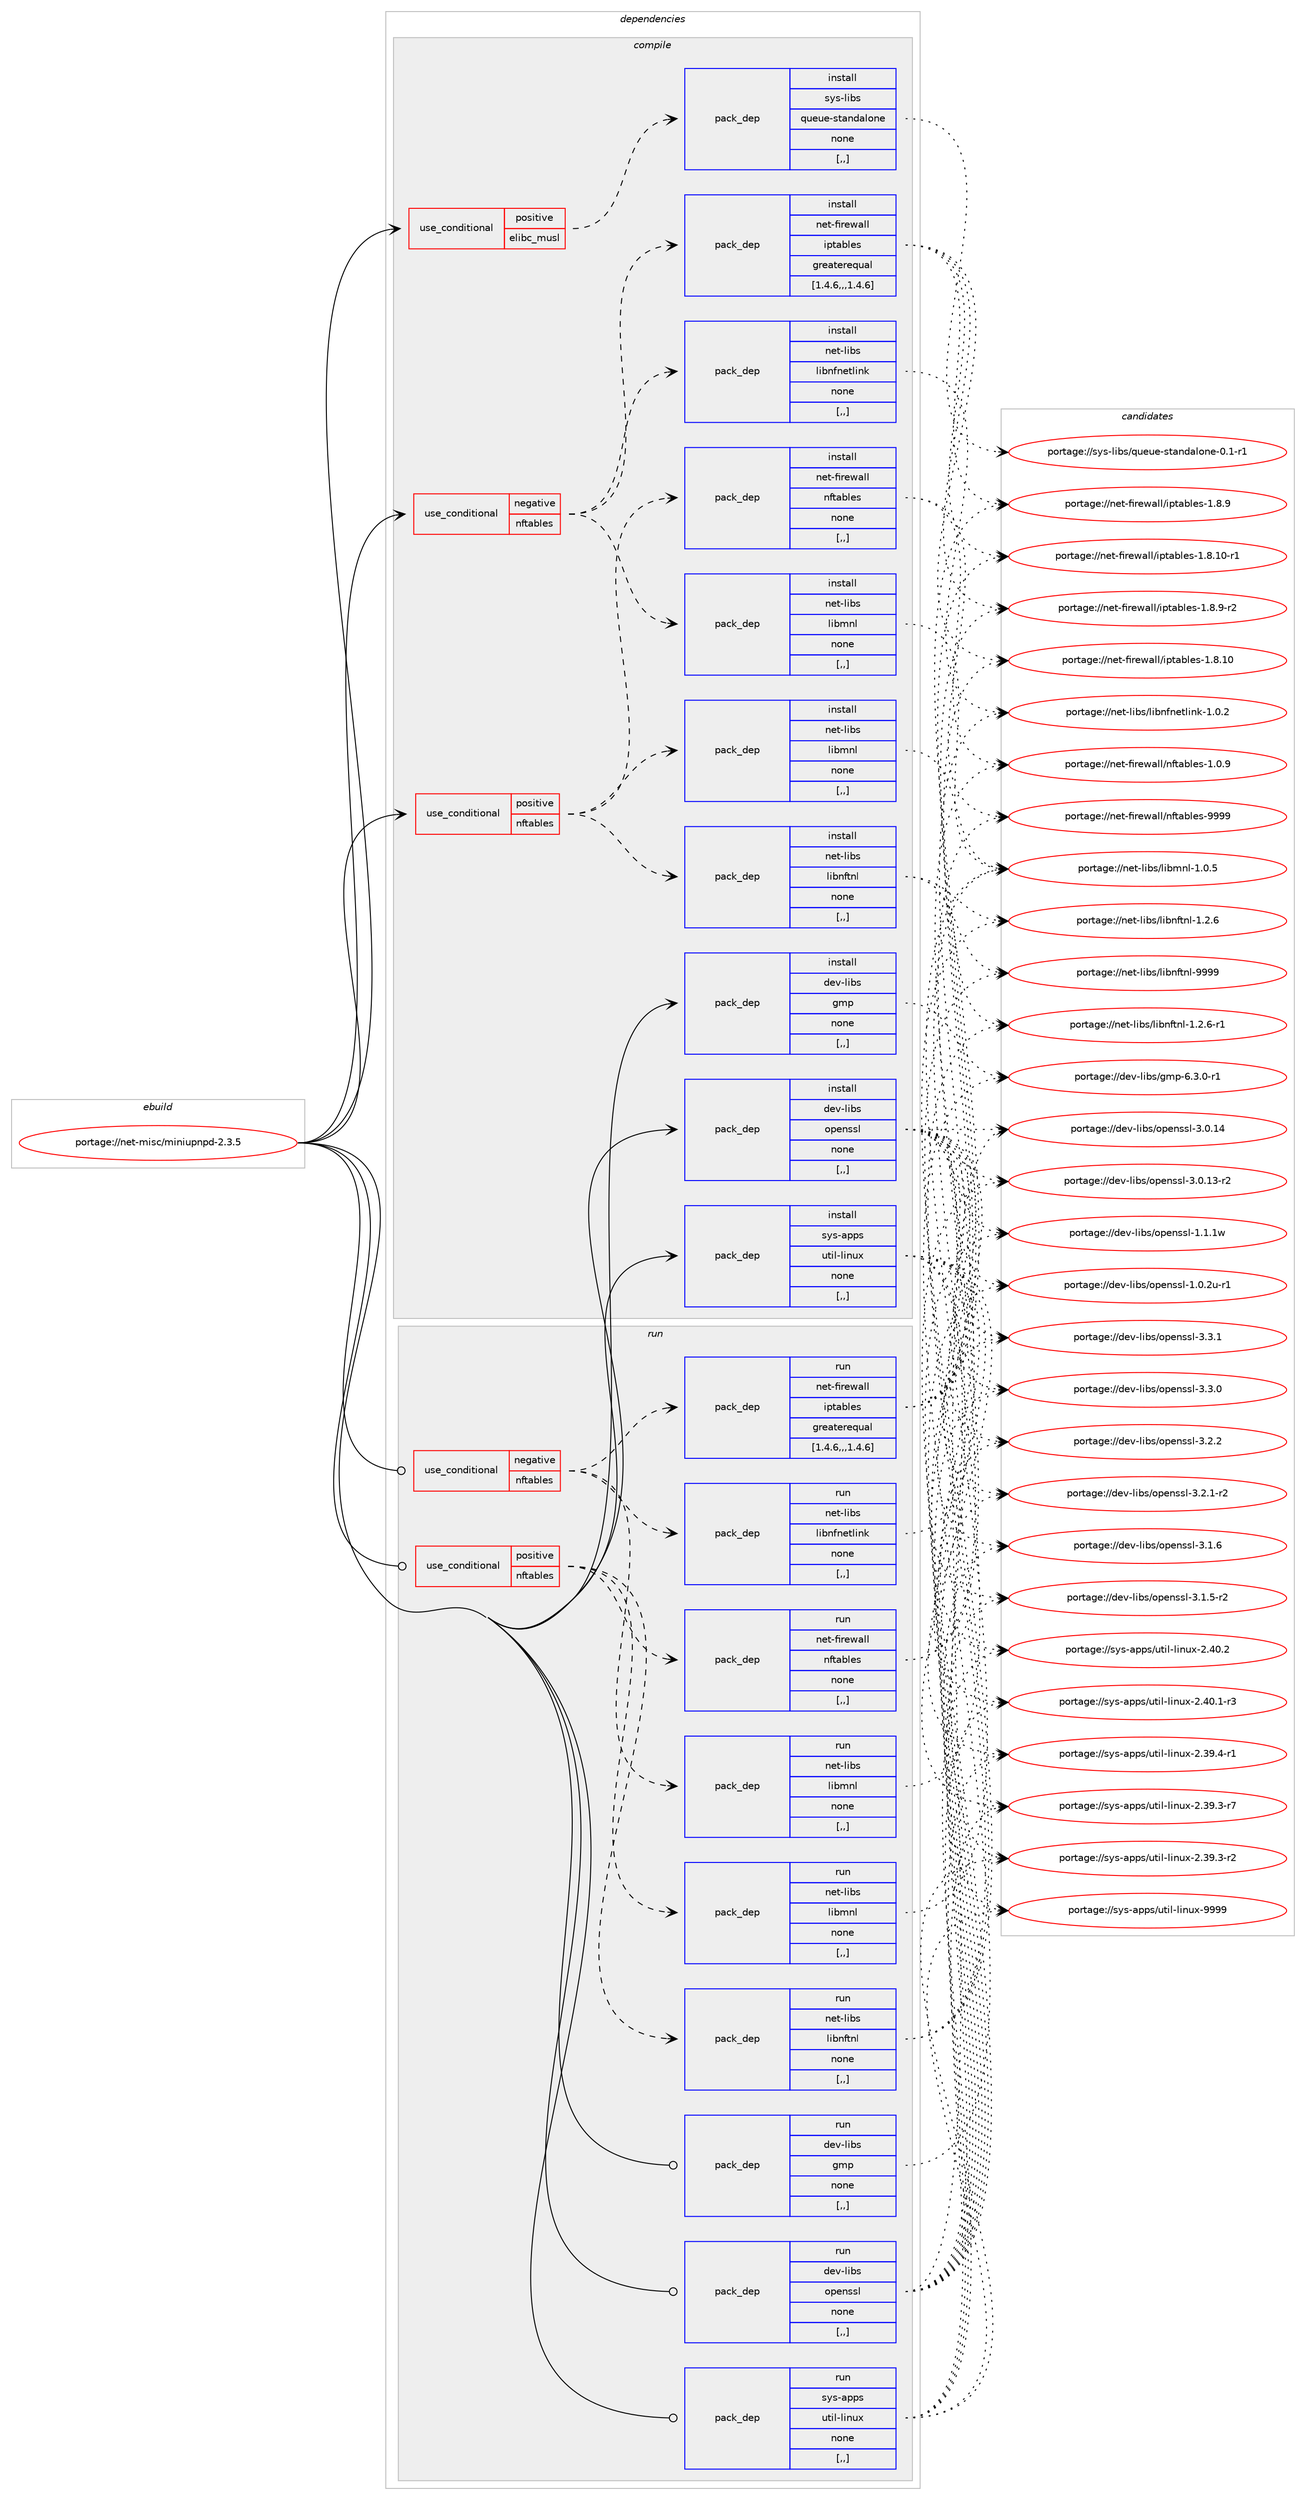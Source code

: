 digraph prolog {

# *************
# Graph options
# *************

newrank=true;
concentrate=true;
compound=true;
graph [rankdir=LR,fontname=Helvetica,fontsize=10,ranksep=1.5];#, ranksep=2.5, nodesep=0.2];
edge  [arrowhead=vee];
node  [fontname=Helvetica,fontsize=10];

# **********
# The ebuild
# **********

subgraph cluster_leftcol {
color=gray;
rank=same;
label=<<i>ebuild</i>>;
id [label="portage://net-misc/miniupnpd-2.3.5", color=red, width=4, href="../net-misc/miniupnpd-2.3.5.svg"];
}

# ****************
# The dependencies
# ****************

subgraph cluster_midcol {
color=gray;
label=<<i>dependencies</i>>;
subgraph cluster_compile {
fillcolor="#eeeeee";
style=filled;
label=<<i>compile</i>>;
subgraph cond97431 {
dependency369699 [label=<<TABLE BORDER="0" CELLBORDER="1" CELLSPACING="0" CELLPADDING="4"><TR><TD ROWSPAN="3" CELLPADDING="10">use_conditional</TD></TR><TR><TD>negative</TD></TR><TR><TD>nftables</TD></TR></TABLE>>, shape=none, color=red];
subgraph pack269597 {
dependency369700 [label=<<TABLE BORDER="0" CELLBORDER="1" CELLSPACING="0" CELLPADDING="4" WIDTH="220"><TR><TD ROWSPAN="6" CELLPADDING="30">pack_dep</TD></TR><TR><TD WIDTH="110">install</TD></TR><TR><TD>net-firewall</TD></TR><TR><TD>iptables</TD></TR><TR><TD>greaterequal</TD></TR><TR><TD>[1.4.6,,,1.4.6]</TD></TR></TABLE>>, shape=none, color=blue];
}
dependency369699:e -> dependency369700:w [weight=20,style="dashed",arrowhead="vee"];
subgraph pack269598 {
dependency369701 [label=<<TABLE BORDER="0" CELLBORDER="1" CELLSPACING="0" CELLPADDING="4" WIDTH="220"><TR><TD ROWSPAN="6" CELLPADDING="30">pack_dep</TD></TR><TR><TD WIDTH="110">install</TD></TR><TR><TD>net-libs</TD></TR><TR><TD>libnfnetlink</TD></TR><TR><TD>none</TD></TR><TR><TD>[,,]</TD></TR></TABLE>>, shape=none, color=blue];
}
dependency369699:e -> dependency369701:w [weight=20,style="dashed",arrowhead="vee"];
subgraph pack269599 {
dependency369702 [label=<<TABLE BORDER="0" CELLBORDER="1" CELLSPACING="0" CELLPADDING="4" WIDTH="220"><TR><TD ROWSPAN="6" CELLPADDING="30">pack_dep</TD></TR><TR><TD WIDTH="110">install</TD></TR><TR><TD>net-libs</TD></TR><TR><TD>libmnl</TD></TR><TR><TD>none</TD></TR><TR><TD>[,,]</TD></TR></TABLE>>, shape=none, color=blue];
}
dependency369699:e -> dependency369702:w [weight=20,style="dashed",arrowhead="vee"];
}
id:e -> dependency369699:w [weight=20,style="solid",arrowhead="vee"];
subgraph cond97432 {
dependency369703 [label=<<TABLE BORDER="0" CELLBORDER="1" CELLSPACING="0" CELLPADDING="4"><TR><TD ROWSPAN="3" CELLPADDING="10">use_conditional</TD></TR><TR><TD>positive</TD></TR><TR><TD>elibc_musl</TD></TR></TABLE>>, shape=none, color=red];
subgraph pack269600 {
dependency369704 [label=<<TABLE BORDER="0" CELLBORDER="1" CELLSPACING="0" CELLPADDING="4" WIDTH="220"><TR><TD ROWSPAN="6" CELLPADDING="30">pack_dep</TD></TR><TR><TD WIDTH="110">install</TD></TR><TR><TD>sys-libs</TD></TR><TR><TD>queue-standalone</TD></TR><TR><TD>none</TD></TR><TR><TD>[,,]</TD></TR></TABLE>>, shape=none, color=blue];
}
dependency369703:e -> dependency369704:w [weight=20,style="dashed",arrowhead="vee"];
}
id:e -> dependency369703:w [weight=20,style="solid",arrowhead="vee"];
subgraph cond97433 {
dependency369705 [label=<<TABLE BORDER="0" CELLBORDER="1" CELLSPACING="0" CELLPADDING="4"><TR><TD ROWSPAN="3" CELLPADDING="10">use_conditional</TD></TR><TR><TD>positive</TD></TR><TR><TD>nftables</TD></TR></TABLE>>, shape=none, color=red];
subgraph pack269601 {
dependency369706 [label=<<TABLE BORDER="0" CELLBORDER="1" CELLSPACING="0" CELLPADDING="4" WIDTH="220"><TR><TD ROWSPAN="6" CELLPADDING="30">pack_dep</TD></TR><TR><TD WIDTH="110">install</TD></TR><TR><TD>net-firewall</TD></TR><TR><TD>nftables</TD></TR><TR><TD>none</TD></TR><TR><TD>[,,]</TD></TR></TABLE>>, shape=none, color=blue];
}
dependency369705:e -> dependency369706:w [weight=20,style="dashed",arrowhead="vee"];
subgraph pack269602 {
dependency369707 [label=<<TABLE BORDER="0" CELLBORDER="1" CELLSPACING="0" CELLPADDING="4" WIDTH="220"><TR><TD ROWSPAN="6" CELLPADDING="30">pack_dep</TD></TR><TR><TD WIDTH="110">install</TD></TR><TR><TD>net-libs</TD></TR><TR><TD>libnftnl</TD></TR><TR><TD>none</TD></TR><TR><TD>[,,]</TD></TR></TABLE>>, shape=none, color=blue];
}
dependency369705:e -> dependency369707:w [weight=20,style="dashed",arrowhead="vee"];
subgraph pack269603 {
dependency369708 [label=<<TABLE BORDER="0" CELLBORDER="1" CELLSPACING="0" CELLPADDING="4" WIDTH="220"><TR><TD ROWSPAN="6" CELLPADDING="30">pack_dep</TD></TR><TR><TD WIDTH="110">install</TD></TR><TR><TD>net-libs</TD></TR><TR><TD>libmnl</TD></TR><TR><TD>none</TD></TR><TR><TD>[,,]</TD></TR></TABLE>>, shape=none, color=blue];
}
dependency369705:e -> dependency369708:w [weight=20,style="dashed",arrowhead="vee"];
}
id:e -> dependency369705:w [weight=20,style="solid",arrowhead="vee"];
subgraph pack269604 {
dependency369709 [label=<<TABLE BORDER="0" CELLBORDER="1" CELLSPACING="0" CELLPADDING="4" WIDTH="220"><TR><TD ROWSPAN="6" CELLPADDING="30">pack_dep</TD></TR><TR><TD WIDTH="110">install</TD></TR><TR><TD>dev-libs</TD></TR><TR><TD>gmp</TD></TR><TR><TD>none</TD></TR><TR><TD>[,,]</TD></TR></TABLE>>, shape=none, color=blue];
}
id:e -> dependency369709:w [weight=20,style="solid",arrowhead="vee"];
subgraph pack269605 {
dependency369710 [label=<<TABLE BORDER="0" CELLBORDER="1" CELLSPACING="0" CELLPADDING="4" WIDTH="220"><TR><TD ROWSPAN="6" CELLPADDING="30">pack_dep</TD></TR><TR><TD WIDTH="110">install</TD></TR><TR><TD>dev-libs</TD></TR><TR><TD>openssl</TD></TR><TR><TD>none</TD></TR><TR><TD>[,,]</TD></TR></TABLE>>, shape=none, color=blue];
}
id:e -> dependency369710:w [weight=20,style="solid",arrowhead="vee"];
subgraph pack269606 {
dependency369711 [label=<<TABLE BORDER="0" CELLBORDER="1" CELLSPACING="0" CELLPADDING="4" WIDTH="220"><TR><TD ROWSPAN="6" CELLPADDING="30">pack_dep</TD></TR><TR><TD WIDTH="110">install</TD></TR><TR><TD>sys-apps</TD></TR><TR><TD>util-linux</TD></TR><TR><TD>none</TD></TR><TR><TD>[,,]</TD></TR></TABLE>>, shape=none, color=blue];
}
id:e -> dependency369711:w [weight=20,style="solid",arrowhead="vee"];
}
subgraph cluster_compileandrun {
fillcolor="#eeeeee";
style=filled;
label=<<i>compile and run</i>>;
}
subgraph cluster_run {
fillcolor="#eeeeee";
style=filled;
label=<<i>run</i>>;
subgraph cond97434 {
dependency369712 [label=<<TABLE BORDER="0" CELLBORDER="1" CELLSPACING="0" CELLPADDING="4"><TR><TD ROWSPAN="3" CELLPADDING="10">use_conditional</TD></TR><TR><TD>negative</TD></TR><TR><TD>nftables</TD></TR></TABLE>>, shape=none, color=red];
subgraph pack269607 {
dependency369713 [label=<<TABLE BORDER="0" CELLBORDER="1" CELLSPACING="0" CELLPADDING="4" WIDTH="220"><TR><TD ROWSPAN="6" CELLPADDING="30">pack_dep</TD></TR><TR><TD WIDTH="110">run</TD></TR><TR><TD>net-firewall</TD></TR><TR><TD>iptables</TD></TR><TR><TD>greaterequal</TD></TR><TR><TD>[1.4.6,,,1.4.6]</TD></TR></TABLE>>, shape=none, color=blue];
}
dependency369712:e -> dependency369713:w [weight=20,style="dashed",arrowhead="vee"];
subgraph pack269608 {
dependency369714 [label=<<TABLE BORDER="0" CELLBORDER="1" CELLSPACING="0" CELLPADDING="4" WIDTH="220"><TR><TD ROWSPAN="6" CELLPADDING="30">pack_dep</TD></TR><TR><TD WIDTH="110">run</TD></TR><TR><TD>net-libs</TD></TR><TR><TD>libnfnetlink</TD></TR><TR><TD>none</TD></TR><TR><TD>[,,]</TD></TR></TABLE>>, shape=none, color=blue];
}
dependency369712:e -> dependency369714:w [weight=20,style="dashed",arrowhead="vee"];
subgraph pack269609 {
dependency369715 [label=<<TABLE BORDER="0" CELLBORDER="1" CELLSPACING="0" CELLPADDING="4" WIDTH="220"><TR><TD ROWSPAN="6" CELLPADDING="30">pack_dep</TD></TR><TR><TD WIDTH="110">run</TD></TR><TR><TD>net-libs</TD></TR><TR><TD>libmnl</TD></TR><TR><TD>none</TD></TR><TR><TD>[,,]</TD></TR></TABLE>>, shape=none, color=blue];
}
dependency369712:e -> dependency369715:w [weight=20,style="dashed",arrowhead="vee"];
}
id:e -> dependency369712:w [weight=20,style="solid",arrowhead="odot"];
subgraph cond97435 {
dependency369716 [label=<<TABLE BORDER="0" CELLBORDER="1" CELLSPACING="0" CELLPADDING="4"><TR><TD ROWSPAN="3" CELLPADDING="10">use_conditional</TD></TR><TR><TD>positive</TD></TR><TR><TD>nftables</TD></TR></TABLE>>, shape=none, color=red];
subgraph pack269610 {
dependency369717 [label=<<TABLE BORDER="0" CELLBORDER="1" CELLSPACING="0" CELLPADDING="4" WIDTH="220"><TR><TD ROWSPAN="6" CELLPADDING="30">pack_dep</TD></TR><TR><TD WIDTH="110">run</TD></TR><TR><TD>net-firewall</TD></TR><TR><TD>nftables</TD></TR><TR><TD>none</TD></TR><TR><TD>[,,]</TD></TR></TABLE>>, shape=none, color=blue];
}
dependency369716:e -> dependency369717:w [weight=20,style="dashed",arrowhead="vee"];
subgraph pack269611 {
dependency369718 [label=<<TABLE BORDER="0" CELLBORDER="1" CELLSPACING="0" CELLPADDING="4" WIDTH="220"><TR><TD ROWSPAN="6" CELLPADDING="30">pack_dep</TD></TR><TR><TD WIDTH="110">run</TD></TR><TR><TD>net-libs</TD></TR><TR><TD>libnftnl</TD></TR><TR><TD>none</TD></TR><TR><TD>[,,]</TD></TR></TABLE>>, shape=none, color=blue];
}
dependency369716:e -> dependency369718:w [weight=20,style="dashed",arrowhead="vee"];
subgraph pack269612 {
dependency369719 [label=<<TABLE BORDER="0" CELLBORDER="1" CELLSPACING="0" CELLPADDING="4" WIDTH="220"><TR><TD ROWSPAN="6" CELLPADDING="30">pack_dep</TD></TR><TR><TD WIDTH="110">run</TD></TR><TR><TD>net-libs</TD></TR><TR><TD>libmnl</TD></TR><TR><TD>none</TD></TR><TR><TD>[,,]</TD></TR></TABLE>>, shape=none, color=blue];
}
dependency369716:e -> dependency369719:w [weight=20,style="dashed",arrowhead="vee"];
}
id:e -> dependency369716:w [weight=20,style="solid",arrowhead="odot"];
subgraph pack269613 {
dependency369720 [label=<<TABLE BORDER="0" CELLBORDER="1" CELLSPACING="0" CELLPADDING="4" WIDTH="220"><TR><TD ROWSPAN="6" CELLPADDING="30">pack_dep</TD></TR><TR><TD WIDTH="110">run</TD></TR><TR><TD>dev-libs</TD></TR><TR><TD>gmp</TD></TR><TR><TD>none</TD></TR><TR><TD>[,,]</TD></TR></TABLE>>, shape=none, color=blue];
}
id:e -> dependency369720:w [weight=20,style="solid",arrowhead="odot"];
subgraph pack269614 {
dependency369721 [label=<<TABLE BORDER="0" CELLBORDER="1" CELLSPACING="0" CELLPADDING="4" WIDTH="220"><TR><TD ROWSPAN="6" CELLPADDING="30">pack_dep</TD></TR><TR><TD WIDTH="110">run</TD></TR><TR><TD>dev-libs</TD></TR><TR><TD>openssl</TD></TR><TR><TD>none</TD></TR><TR><TD>[,,]</TD></TR></TABLE>>, shape=none, color=blue];
}
id:e -> dependency369721:w [weight=20,style="solid",arrowhead="odot"];
subgraph pack269615 {
dependency369722 [label=<<TABLE BORDER="0" CELLBORDER="1" CELLSPACING="0" CELLPADDING="4" WIDTH="220"><TR><TD ROWSPAN="6" CELLPADDING="30">pack_dep</TD></TR><TR><TD WIDTH="110">run</TD></TR><TR><TD>sys-apps</TD></TR><TR><TD>util-linux</TD></TR><TR><TD>none</TD></TR><TR><TD>[,,]</TD></TR></TABLE>>, shape=none, color=blue];
}
id:e -> dependency369722:w [weight=20,style="solid",arrowhead="odot"];
}
}

# **************
# The candidates
# **************

subgraph cluster_choices {
rank=same;
color=gray;
label=<<i>candidates</i>>;

subgraph choice269597 {
color=black;
nodesep=1;
choice1101011164510210511410111997108108471051121169798108101115454946564649484511449 [label="portage://net-firewall/iptables-1.8.10-r1", color=red, width=4,href="../net-firewall/iptables-1.8.10-r1.svg"];
choice110101116451021051141011199710810847105112116979810810111545494656464948 [label="portage://net-firewall/iptables-1.8.10", color=red, width=4,href="../net-firewall/iptables-1.8.10.svg"];
choice11010111645102105114101119971081084710511211697981081011154549465646574511450 [label="portage://net-firewall/iptables-1.8.9-r2", color=red, width=4,href="../net-firewall/iptables-1.8.9-r2.svg"];
choice1101011164510210511410111997108108471051121169798108101115454946564657 [label="portage://net-firewall/iptables-1.8.9", color=red, width=4,href="../net-firewall/iptables-1.8.9.svg"];
dependency369700:e -> choice1101011164510210511410111997108108471051121169798108101115454946564649484511449:w [style=dotted,weight="100"];
dependency369700:e -> choice110101116451021051141011199710810847105112116979810810111545494656464948:w [style=dotted,weight="100"];
dependency369700:e -> choice11010111645102105114101119971081084710511211697981081011154549465646574511450:w [style=dotted,weight="100"];
dependency369700:e -> choice1101011164510210511410111997108108471051121169798108101115454946564657:w [style=dotted,weight="100"];
}
subgraph choice269598 {
color=black;
nodesep=1;
choice11010111645108105981154710810598110102110101116108105110107454946484650 [label="portage://net-libs/libnfnetlink-1.0.2", color=red, width=4,href="../net-libs/libnfnetlink-1.0.2.svg"];
dependency369701:e -> choice11010111645108105981154710810598110102110101116108105110107454946484650:w [style=dotted,weight="100"];
}
subgraph choice269599 {
color=black;
nodesep=1;
choice11010111645108105981154710810598109110108454946484653 [label="portage://net-libs/libmnl-1.0.5", color=red, width=4,href="../net-libs/libmnl-1.0.5.svg"];
dependency369702:e -> choice11010111645108105981154710810598109110108454946484653:w [style=dotted,weight="100"];
}
subgraph choice269600 {
color=black;
nodesep=1;
choice115121115451081059811547113117101117101451151169711010097108111110101454846494511449 [label="portage://sys-libs/queue-standalone-0.1-r1", color=red, width=4,href="../sys-libs/queue-standalone-0.1-r1.svg"];
dependency369704:e -> choice115121115451081059811547113117101117101451151169711010097108111110101454846494511449:w [style=dotted,weight="100"];
}
subgraph choice269601 {
color=black;
nodesep=1;
choice11010111645102105114101119971081084711010211697981081011154557575757 [label="portage://net-firewall/nftables-9999", color=red, width=4,href="../net-firewall/nftables-9999.svg"];
choice1101011164510210511410111997108108471101021169798108101115454946484657 [label="portage://net-firewall/nftables-1.0.9", color=red, width=4,href="../net-firewall/nftables-1.0.9.svg"];
dependency369706:e -> choice11010111645102105114101119971081084711010211697981081011154557575757:w [style=dotted,weight="100"];
dependency369706:e -> choice1101011164510210511410111997108108471101021169798108101115454946484657:w [style=dotted,weight="100"];
}
subgraph choice269602 {
color=black;
nodesep=1;
choice110101116451081059811547108105981101021161101084557575757 [label="portage://net-libs/libnftnl-9999", color=red, width=4,href="../net-libs/libnftnl-9999.svg"];
choice110101116451081059811547108105981101021161101084549465046544511449 [label="portage://net-libs/libnftnl-1.2.6-r1", color=red, width=4,href="../net-libs/libnftnl-1.2.6-r1.svg"];
choice11010111645108105981154710810598110102116110108454946504654 [label="portage://net-libs/libnftnl-1.2.6", color=red, width=4,href="../net-libs/libnftnl-1.2.6.svg"];
dependency369707:e -> choice110101116451081059811547108105981101021161101084557575757:w [style=dotted,weight="100"];
dependency369707:e -> choice110101116451081059811547108105981101021161101084549465046544511449:w [style=dotted,weight="100"];
dependency369707:e -> choice11010111645108105981154710810598110102116110108454946504654:w [style=dotted,weight="100"];
}
subgraph choice269603 {
color=black;
nodesep=1;
choice11010111645108105981154710810598109110108454946484653 [label="portage://net-libs/libmnl-1.0.5", color=red, width=4,href="../net-libs/libmnl-1.0.5.svg"];
dependency369708:e -> choice11010111645108105981154710810598109110108454946484653:w [style=dotted,weight="100"];
}
subgraph choice269604 {
color=black;
nodesep=1;
choice1001011184510810598115471031091124554465146484511449 [label="portage://dev-libs/gmp-6.3.0-r1", color=red, width=4,href="../dev-libs/gmp-6.3.0-r1.svg"];
dependency369709:e -> choice1001011184510810598115471031091124554465146484511449:w [style=dotted,weight="100"];
}
subgraph choice269605 {
color=black;
nodesep=1;
choice100101118451081059811547111112101110115115108455146514649 [label="portage://dev-libs/openssl-3.3.1", color=red, width=4,href="../dev-libs/openssl-3.3.1.svg"];
choice100101118451081059811547111112101110115115108455146514648 [label="portage://dev-libs/openssl-3.3.0", color=red, width=4,href="../dev-libs/openssl-3.3.0.svg"];
choice100101118451081059811547111112101110115115108455146504650 [label="portage://dev-libs/openssl-3.2.2", color=red, width=4,href="../dev-libs/openssl-3.2.2.svg"];
choice1001011184510810598115471111121011101151151084551465046494511450 [label="portage://dev-libs/openssl-3.2.1-r2", color=red, width=4,href="../dev-libs/openssl-3.2.1-r2.svg"];
choice100101118451081059811547111112101110115115108455146494654 [label="portage://dev-libs/openssl-3.1.6", color=red, width=4,href="../dev-libs/openssl-3.1.6.svg"];
choice1001011184510810598115471111121011101151151084551464946534511450 [label="portage://dev-libs/openssl-3.1.5-r2", color=red, width=4,href="../dev-libs/openssl-3.1.5-r2.svg"];
choice10010111845108105981154711111210111011511510845514648464952 [label="portage://dev-libs/openssl-3.0.14", color=red, width=4,href="../dev-libs/openssl-3.0.14.svg"];
choice100101118451081059811547111112101110115115108455146484649514511450 [label="portage://dev-libs/openssl-3.0.13-r2", color=red, width=4,href="../dev-libs/openssl-3.0.13-r2.svg"];
choice100101118451081059811547111112101110115115108454946494649119 [label="portage://dev-libs/openssl-1.1.1w", color=red, width=4,href="../dev-libs/openssl-1.1.1w.svg"];
choice1001011184510810598115471111121011101151151084549464846501174511449 [label="portage://dev-libs/openssl-1.0.2u-r1", color=red, width=4,href="../dev-libs/openssl-1.0.2u-r1.svg"];
dependency369710:e -> choice100101118451081059811547111112101110115115108455146514649:w [style=dotted,weight="100"];
dependency369710:e -> choice100101118451081059811547111112101110115115108455146514648:w [style=dotted,weight="100"];
dependency369710:e -> choice100101118451081059811547111112101110115115108455146504650:w [style=dotted,weight="100"];
dependency369710:e -> choice1001011184510810598115471111121011101151151084551465046494511450:w [style=dotted,weight="100"];
dependency369710:e -> choice100101118451081059811547111112101110115115108455146494654:w [style=dotted,weight="100"];
dependency369710:e -> choice1001011184510810598115471111121011101151151084551464946534511450:w [style=dotted,weight="100"];
dependency369710:e -> choice10010111845108105981154711111210111011511510845514648464952:w [style=dotted,weight="100"];
dependency369710:e -> choice100101118451081059811547111112101110115115108455146484649514511450:w [style=dotted,weight="100"];
dependency369710:e -> choice100101118451081059811547111112101110115115108454946494649119:w [style=dotted,weight="100"];
dependency369710:e -> choice1001011184510810598115471111121011101151151084549464846501174511449:w [style=dotted,weight="100"];
}
subgraph choice269606 {
color=black;
nodesep=1;
choice115121115459711211211547117116105108451081051101171204557575757 [label="portage://sys-apps/util-linux-9999", color=red, width=4,href="../sys-apps/util-linux-9999.svg"];
choice1151211154597112112115471171161051084510810511011712045504652484650 [label="portage://sys-apps/util-linux-2.40.2", color=red, width=4,href="../sys-apps/util-linux-2.40.2.svg"];
choice11512111545971121121154711711610510845108105110117120455046524846494511451 [label="portage://sys-apps/util-linux-2.40.1-r3", color=red, width=4,href="../sys-apps/util-linux-2.40.1-r3.svg"];
choice11512111545971121121154711711610510845108105110117120455046515746524511449 [label="portage://sys-apps/util-linux-2.39.4-r1", color=red, width=4,href="../sys-apps/util-linux-2.39.4-r1.svg"];
choice11512111545971121121154711711610510845108105110117120455046515746514511455 [label="portage://sys-apps/util-linux-2.39.3-r7", color=red, width=4,href="../sys-apps/util-linux-2.39.3-r7.svg"];
choice11512111545971121121154711711610510845108105110117120455046515746514511450 [label="portage://sys-apps/util-linux-2.39.3-r2", color=red, width=4,href="../sys-apps/util-linux-2.39.3-r2.svg"];
dependency369711:e -> choice115121115459711211211547117116105108451081051101171204557575757:w [style=dotted,weight="100"];
dependency369711:e -> choice1151211154597112112115471171161051084510810511011712045504652484650:w [style=dotted,weight="100"];
dependency369711:e -> choice11512111545971121121154711711610510845108105110117120455046524846494511451:w [style=dotted,weight="100"];
dependency369711:e -> choice11512111545971121121154711711610510845108105110117120455046515746524511449:w [style=dotted,weight="100"];
dependency369711:e -> choice11512111545971121121154711711610510845108105110117120455046515746514511455:w [style=dotted,weight="100"];
dependency369711:e -> choice11512111545971121121154711711610510845108105110117120455046515746514511450:w [style=dotted,weight="100"];
}
subgraph choice269607 {
color=black;
nodesep=1;
choice1101011164510210511410111997108108471051121169798108101115454946564649484511449 [label="portage://net-firewall/iptables-1.8.10-r1", color=red, width=4,href="../net-firewall/iptables-1.8.10-r1.svg"];
choice110101116451021051141011199710810847105112116979810810111545494656464948 [label="portage://net-firewall/iptables-1.8.10", color=red, width=4,href="../net-firewall/iptables-1.8.10.svg"];
choice11010111645102105114101119971081084710511211697981081011154549465646574511450 [label="portage://net-firewall/iptables-1.8.9-r2", color=red, width=4,href="../net-firewall/iptables-1.8.9-r2.svg"];
choice1101011164510210511410111997108108471051121169798108101115454946564657 [label="portage://net-firewall/iptables-1.8.9", color=red, width=4,href="../net-firewall/iptables-1.8.9.svg"];
dependency369713:e -> choice1101011164510210511410111997108108471051121169798108101115454946564649484511449:w [style=dotted,weight="100"];
dependency369713:e -> choice110101116451021051141011199710810847105112116979810810111545494656464948:w [style=dotted,weight="100"];
dependency369713:e -> choice11010111645102105114101119971081084710511211697981081011154549465646574511450:w [style=dotted,weight="100"];
dependency369713:e -> choice1101011164510210511410111997108108471051121169798108101115454946564657:w [style=dotted,weight="100"];
}
subgraph choice269608 {
color=black;
nodesep=1;
choice11010111645108105981154710810598110102110101116108105110107454946484650 [label="portage://net-libs/libnfnetlink-1.0.2", color=red, width=4,href="../net-libs/libnfnetlink-1.0.2.svg"];
dependency369714:e -> choice11010111645108105981154710810598110102110101116108105110107454946484650:w [style=dotted,weight="100"];
}
subgraph choice269609 {
color=black;
nodesep=1;
choice11010111645108105981154710810598109110108454946484653 [label="portage://net-libs/libmnl-1.0.5", color=red, width=4,href="../net-libs/libmnl-1.0.5.svg"];
dependency369715:e -> choice11010111645108105981154710810598109110108454946484653:w [style=dotted,weight="100"];
}
subgraph choice269610 {
color=black;
nodesep=1;
choice11010111645102105114101119971081084711010211697981081011154557575757 [label="portage://net-firewall/nftables-9999", color=red, width=4,href="../net-firewall/nftables-9999.svg"];
choice1101011164510210511410111997108108471101021169798108101115454946484657 [label="portage://net-firewall/nftables-1.0.9", color=red, width=4,href="../net-firewall/nftables-1.0.9.svg"];
dependency369717:e -> choice11010111645102105114101119971081084711010211697981081011154557575757:w [style=dotted,weight="100"];
dependency369717:e -> choice1101011164510210511410111997108108471101021169798108101115454946484657:w [style=dotted,weight="100"];
}
subgraph choice269611 {
color=black;
nodesep=1;
choice110101116451081059811547108105981101021161101084557575757 [label="portage://net-libs/libnftnl-9999", color=red, width=4,href="../net-libs/libnftnl-9999.svg"];
choice110101116451081059811547108105981101021161101084549465046544511449 [label="portage://net-libs/libnftnl-1.2.6-r1", color=red, width=4,href="../net-libs/libnftnl-1.2.6-r1.svg"];
choice11010111645108105981154710810598110102116110108454946504654 [label="portage://net-libs/libnftnl-1.2.6", color=red, width=4,href="../net-libs/libnftnl-1.2.6.svg"];
dependency369718:e -> choice110101116451081059811547108105981101021161101084557575757:w [style=dotted,weight="100"];
dependency369718:e -> choice110101116451081059811547108105981101021161101084549465046544511449:w [style=dotted,weight="100"];
dependency369718:e -> choice11010111645108105981154710810598110102116110108454946504654:w [style=dotted,weight="100"];
}
subgraph choice269612 {
color=black;
nodesep=1;
choice11010111645108105981154710810598109110108454946484653 [label="portage://net-libs/libmnl-1.0.5", color=red, width=4,href="../net-libs/libmnl-1.0.5.svg"];
dependency369719:e -> choice11010111645108105981154710810598109110108454946484653:w [style=dotted,weight="100"];
}
subgraph choice269613 {
color=black;
nodesep=1;
choice1001011184510810598115471031091124554465146484511449 [label="portage://dev-libs/gmp-6.3.0-r1", color=red, width=4,href="../dev-libs/gmp-6.3.0-r1.svg"];
dependency369720:e -> choice1001011184510810598115471031091124554465146484511449:w [style=dotted,weight="100"];
}
subgraph choice269614 {
color=black;
nodesep=1;
choice100101118451081059811547111112101110115115108455146514649 [label="portage://dev-libs/openssl-3.3.1", color=red, width=4,href="../dev-libs/openssl-3.3.1.svg"];
choice100101118451081059811547111112101110115115108455146514648 [label="portage://dev-libs/openssl-3.3.0", color=red, width=4,href="../dev-libs/openssl-3.3.0.svg"];
choice100101118451081059811547111112101110115115108455146504650 [label="portage://dev-libs/openssl-3.2.2", color=red, width=4,href="../dev-libs/openssl-3.2.2.svg"];
choice1001011184510810598115471111121011101151151084551465046494511450 [label="portage://dev-libs/openssl-3.2.1-r2", color=red, width=4,href="../dev-libs/openssl-3.2.1-r2.svg"];
choice100101118451081059811547111112101110115115108455146494654 [label="portage://dev-libs/openssl-3.1.6", color=red, width=4,href="../dev-libs/openssl-3.1.6.svg"];
choice1001011184510810598115471111121011101151151084551464946534511450 [label="portage://dev-libs/openssl-3.1.5-r2", color=red, width=4,href="../dev-libs/openssl-3.1.5-r2.svg"];
choice10010111845108105981154711111210111011511510845514648464952 [label="portage://dev-libs/openssl-3.0.14", color=red, width=4,href="../dev-libs/openssl-3.0.14.svg"];
choice100101118451081059811547111112101110115115108455146484649514511450 [label="portage://dev-libs/openssl-3.0.13-r2", color=red, width=4,href="../dev-libs/openssl-3.0.13-r2.svg"];
choice100101118451081059811547111112101110115115108454946494649119 [label="portage://dev-libs/openssl-1.1.1w", color=red, width=4,href="../dev-libs/openssl-1.1.1w.svg"];
choice1001011184510810598115471111121011101151151084549464846501174511449 [label="portage://dev-libs/openssl-1.0.2u-r1", color=red, width=4,href="../dev-libs/openssl-1.0.2u-r1.svg"];
dependency369721:e -> choice100101118451081059811547111112101110115115108455146514649:w [style=dotted,weight="100"];
dependency369721:e -> choice100101118451081059811547111112101110115115108455146514648:w [style=dotted,weight="100"];
dependency369721:e -> choice100101118451081059811547111112101110115115108455146504650:w [style=dotted,weight="100"];
dependency369721:e -> choice1001011184510810598115471111121011101151151084551465046494511450:w [style=dotted,weight="100"];
dependency369721:e -> choice100101118451081059811547111112101110115115108455146494654:w [style=dotted,weight="100"];
dependency369721:e -> choice1001011184510810598115471111121011101151151084551464946534511450:w [style=dotted,weight="100"];
dependency369721:e -> choice10010111845108105981154711111210111011511510845514648464952:w [style=dotted,weight="100"];
dependency369721:e -> choice100101118451081059811547111112101110115115108455146484649514511450:w [style=dotted,weight="100"];
dependency369721:e -> choice100101118451081059811547111112101110115115108454946494649119:w [style=dotted,weight="100"];
dependency369721:e -> choice1001011184510810598115471111121011101151151084549464846501174511449:w [style=dotted,weight="100"];
}
subgraph choice269615 {
color=black;
nodesep=1;
choice115121115459711211211547117116105108451081051101171204557575757 [label="portage://sys-apps/util-linux-9999", color=red, width=4,href="../sys-apps/util-linux-9999.svg"];
choice1151211154597112112115471171161051084510810511011712045504652484650 [label="portage://sys-apps/util-linux-2.40.2", color=red, width=4,href="../sys-apps/util-linux-2.40.2.svg"];
choice11512111545971121121154711711610510845108105110117120455046524846494511451 [label="portage://sys-apps/util-linux-2.40.1-r3", color=red, width=4,href="../sys-apps/util-linux-2.40.1-r3.svg"];
choice11512111545971121121154711711610510845108105110117120455046515746524511449 [label="portage://sys-apps/util-linux-2.39.4-r1", color=red, width=4,href="../sys-apps/util-linux-2.39.4-r1.svg"];
choice11512111545971121121154711711610510845108105110117120455046515746514511455 [label="portage://sys-apps/util-linux-2.39.3-r7", color=red, width=4,href="../sys-apps/util-linux-2.39.3-r7.svg"];
choice11512111545971121121154711711610510845108105110117120455046515746514511450 [label="portage://sys-apps/util-linux-2.39.3-r2", color=red, width=4,href="../sys-apps/util-linux-2.39.3-r2.svg"];
dependency369722:e -> choice115121115459711211211547117116105108451081051101171204557575757:w [style=dotted,weight="100"];
dependency369722:e -> choice1151211154597112112115471171161051084510810511011712045504652484650:w [style=dotted,weight="100"];
dependency369722:e -> choice11512111545971121121154711711610510845108105110117120455046524846494511451:w [style=dotted,weight="100"];
dependency369722:e -> choice11512111545971121121154711711610510845108105110117120455046515746524511449:w [style=dotted,weight="100"];
dependency369722:e -> choice11512111545971121121154711711610510845108105110117120455046515746514511455:w [style=dotted,weight="100"];
dependency369722:e -> choice11512111545971121121154711711610510845108105110117120455046515746514511450:w [style=dotted,weight="100"];
}
}

}
